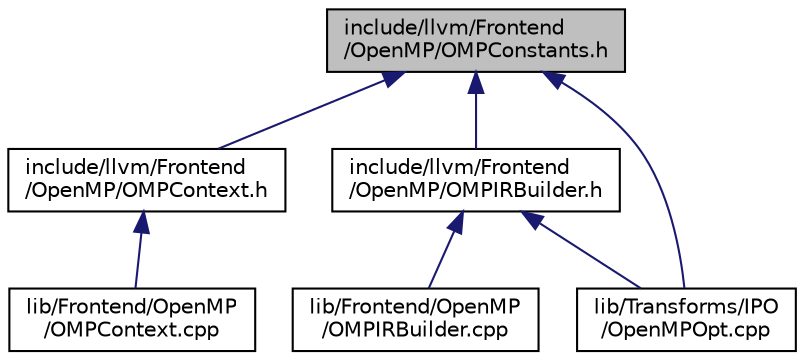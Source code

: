 digraph "include/llvm/Frontend/OpenMP/OMPConstants.h"
{
 // LATEX_PDF_SIZE
  bgcolor="transparent";
  edge [fontname="Helvetica",fontsize="10",labelfontname="Helvetica",labelfontsize="10"];
  node [fontname="Helvetica",fontsize="10",shape=record];
  Node1 [label="include/llvm/Frontend\l/OpenMP/OMPConstants.h",height=0.2,width=0.4,color="black", fillcolor="grey75", style="filled", fontcolor="black",tooltip=" "];
  Node1 -> Node2 [dir="back",color="midnightblue",fontsize="10",style="solid",fontname="Helvetica"];
  Node2 [label="include/llvm/Frontend\l/OpenMP/OMPContext.h",height=0.2,width=0.4,color="black",URL="$OMPContext_8h.html",tooltip=" "];
  Node2 -> Node3 [dir="back",color="midnightblue",fontsize="10",style="solid",fontname="Helvetica"];
  Node3 [label="lib/Frontend/OpenMP\l/OMPContext.cpp",height=0.2,width=0.4,color="black",URL="$OMPContext_8cpp.html",tooltip=" "];
  Node1 -> Node4 [dir="back",color="midnightblue",fontsize="10",style="solid",fontname="Helvetica"];
  Node4 [label="include/llvm/Frontend\l/OpenMP/OMPIRBuilder.h",height=0.2,width=0.4,color="black",URL="$OMPIRBuilder_8h.html",tooltip=" "];
  Node4 -> Node5 [dir="back",color="midnightblue",fontsize="10",style="solid",fontname="Helvetica"];
  Node5 [label="lib/Frontend/OpenMP\l/OMPIRBuilder.cpp",height=0.2,width=0.4,color="black",URL="$OMPIRBuilder_8cpp.html",tooltip=" "];
  Node4 -> Node6 [dir="back",color="midnightblue",fontsize="10",style="solid",fontname="Helvetica"];
  Node6 [label="lib/Transforms/IPO\l/OpenMPOpt.cpp",height=0.2,width=0.4,color="black",URL="$OpenMPOpt_8cpp.html",tooltip=" "];
  Node1 -> Node6 [dir="back",color="midnightblue",fontsize="10",style="solid",fontname="Helvetica"];
}
